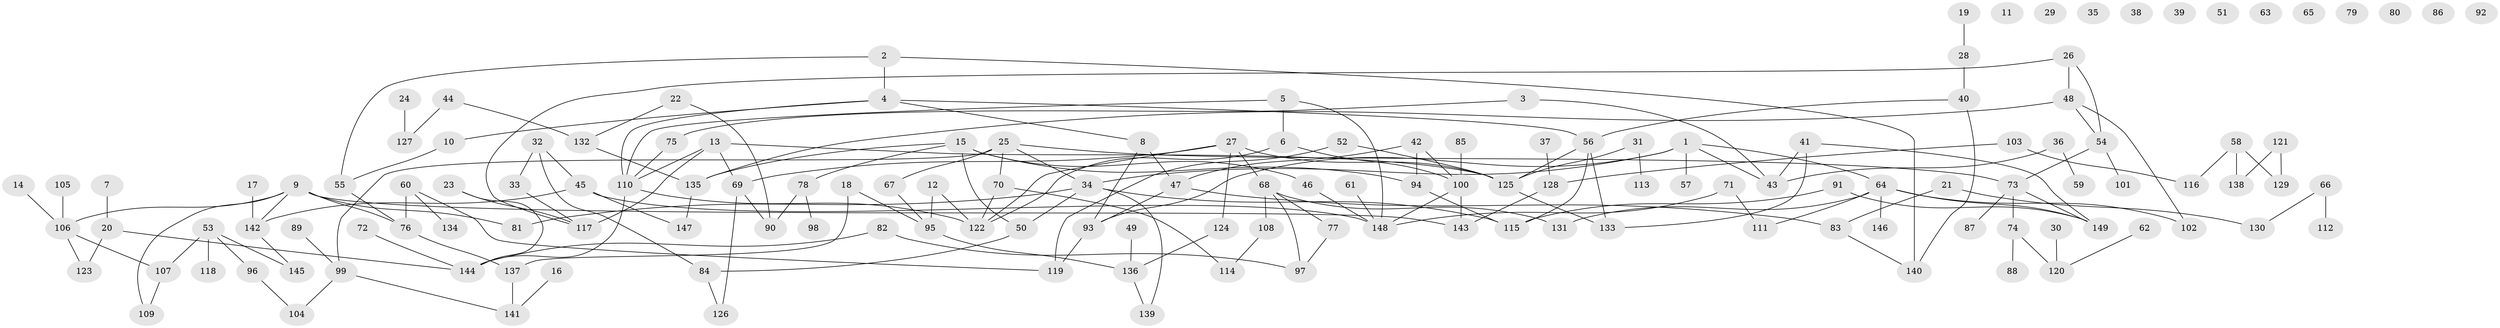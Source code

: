 // Generated by graph-tools (version 1.1) at 2025/00/03/09/25 03:00:40]
// undirected, 149 vertices, 188 edges
graph export_dot {
graph [start="1"]
  node [color=gray90,style=filled];
  1;
  2;
  3;
  4;
  5;
  6;
  7;
  8;
  9;
  10;
  11;
  12;
  13;
  14;
  15;
  16;
  17;
  18;
  19;
  20;
  21;
  22;
  23;
  24;
  25;
  26;
  27;
  28;
  29;
  30;
  31;
  32;
  33;
  34;
  35;
  36;
  37;
  38;
  39;
  40;
  41;
  42;
  43;
  44;
  45;
  46;
  47;
  48;
  49;
  50;
  51;
  52;
  53;
  54;
  55;
  56;
  57;
  58;
  59;
  60;
  61;
  62;
  63;
  64;
  65;
  66;
  67;
  68;
  69;
  70;
  71;
  72;
  73;
  74;
  75;
  76;
  77;
  78;
  79;
  80;
  81;
  82;
  83;
  84;
  85;
  86;
  87;
  88;
  89;
  90;
  91;
  92;
  93;
  94;
  95;
  96;
  97;
  98;
  99;
  100;
  101;
  102;
  103;
  104;
  105;
  106;
  107;
  108;
  109;
  110;
  111;
  112;
  113;
  114;
  115;
  116;
  117;
  118;
  119;
  120;
  121;
  122;
  123;
  124;
  125;
  126;
  127;
  128;
  129;
  130;
  131;
  132;
  133;
  134;
  135;
  136;
  137;
  138;
  139;
  140;
  141;
  142;
  143;
  144;
  145;
  146;
  147;
  148;
  149;
  1 -- 34;
  1 -- 43;
  1 -- 57;
  1 -- 64;
  1 -- 93;
  2 -- 4;
  2 -- 55;
  2 -- 140;
  3 -- 43;
  3 -- 75;
  4 -- 8;
  4 -- 10;
  4 -- 56;
  4 -- 110;
  5 -- 6;
  5 -- 110;
  5 -- 148;
  6 -- 100;
  6 -- 122;
  7 -- 20;
  8 -- 47;
  8 -- 93;
  9 -- 76;
  9 -- 81;
  9 -- 106;
  9 -- 109;
  9 -- 142;
  9 -- 143;
  10 -- 55;
  12 -- 95;
  12 -- 122;
  13 -- 69;
  13 -- 110;
  13 -- 117;
  13 -- 125;
  14 -- 106;
  15 -- 46;
  15 -- 50;
  15 -- 78;
  15 -- 94;
  15 -- 135;
  16 -- 141;
  17 -- 142;
  18 -- 95;
  18 -- 137;
  19 -- 28;
  20 -- 123;
  20 -- 144;
  21 -- 83;
  21 -- 130;
  22 -- 90;
  22 -- 132;
  23 -- 117;
  23 -- 144;
  24 -- 127;
  25 -- 34;
  25 -- 67;
  25 -- 70;
  25 -- 73;
  25 -- 99;
  26 -- 48;
  26 -- 54;
  26 -- 117;
  27 -- 68;
  27 -- 69;
  27 -- 122;
  27 -- 124;
  27 -- 125;
  28 -- 40;
  30 -- 120;
  31 -- 113;
  31 -- 125;
  32 -- 33;
  32 -- 45;
  32 -- 84;
  33 -- 117;
  34 -- 50;
  34 -- 81;
  34 -- 115;
  34 -- 139;
  36 -- 43;
  36 -- 59;
  37 -- 128;
  40 -- 56;
  40 -- 140;
  41 -- 43;
  41 -- 133;
  41 -- 149;
  42 -- 47;
  42 -- 94;
  42 -- 100;
  44 -- 127;
  44 -- 132;
  45 -- 142;
  45 -- 147;
  45 -- 148;
  46 -- 148;
  47 -- 83;
  47 -- 93;
  48 -- 54;
  48 -- 102;
  48 -- 135;
  49 -- 136;
  50 -- 84;
  52 -- 119;
  52 -- 125;
  53 -- 96;
  53 -- 107;
  53 -- 118;
  53 -- 145;
  54 -- 73;
  54 -- 101;
  55 -- 76;
  56 -- 115;
  56 -- 125;
  56 -- 133;
  58 -- 116;
  58 -- 129;
  58 -- 138;
  60 -- 76;
  60 -- 119;
  60 -- 134;
  61 -- 148;
  62 -- 120;
  64 -- 102;
  64 -- 111;
  64 -- 131;
  64 -- 146;
  64 -- 149;
  66 -- 112;
  66 -- 130;
  67 -- 95;
  68 -- 77;
  68 -- 97;
  68 -- 108;
  68 -- 131;
  69 -- 90;
  69 -- 126;
  70 -- 114;
  70 -- 122;
  71 -- 111;
  71 -- 148;
  72 -- 144;
  73 -- 74;
  73 -- 87;
  73 -- 149;
  74 -- 88;
  74 -- 120;
  75 -- 110;
  76 -- 137;
  77 -- 97;
  78 -- 90;
  78 -- 98;
  82 -- 97;
  82 -- 144;
  83 -- 140;
  84 -- 126;
  85 -- 100;
  89 -- 99;
  91 -- 115;
  91 -- 149;
  93 -- 119;
  94 -- 115;
  95 -- 136;
  96 -- 104;
  99 -- 104;
  99 -- 141;
  100 -- 143;
  100 -- 148;
  103 -- 116;
  103 -- 128;
  105 -- 106;
  106 -- 107;
  106 -- 123;
  107 -- 109;
  108 -- 114;
  110 -- 122;
  110 -- 144;
  121 -- 129;
  121 -- 138;
  124 -- 136;
  125 -- 133;
  128 -- 143;
  132 -- 135;
  135 -- 147;
  136 -- 139;
  137 -- 141;
  142 -- 145;
}
